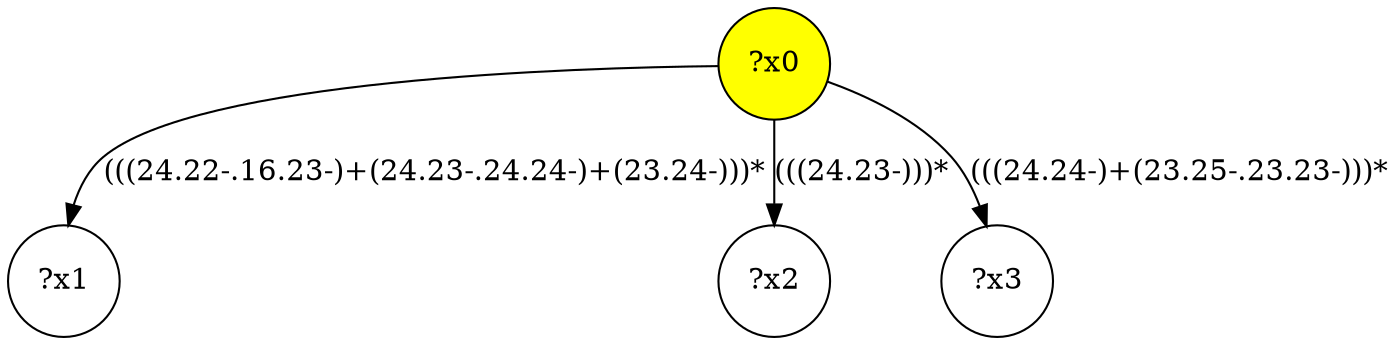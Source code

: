 digraph g {
	x0 [fillcolor="yellow", style="filled," shape=circle, label="?x0"];
	x1 [shape=circle, label="?x1"];
	x0 -> x1 [label="(((24.22-.16.23-)+(24.23-.24.24-)+(23.24-)))*"];
	x2 [shape=circle, label="?x2"];
	x0 -> x2 [label="(((24.23-)))*"];
	x3 [shape=circle, label="?x3"];
	x0 -> x3 [label="(((24.24-)+(23.25-.23.23-)))*"];
}
